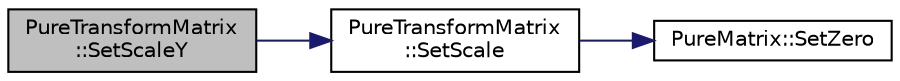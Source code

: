 digraph "PureTransformMatrix::SetScaleY"
{
 // LATEX_PDF_SIZE
  edge [fontname="Helvetica",fontsize="10",labelfontname="Helvetica",labelfontsize="10"];
  node [fontname="Helvetica",fontsize="10",shape=record];
  rankdir="LR";
  Node1 [label="PureTransformMatrix\l::SetScaleY",height=0.2,width=0.4,color="black", fillcolor="grey75", style="filled", fontcolor="black",tooltip="Sets the matrix to a scaling matrix only on the Y-axis."];
  Node1 -> Node2 [color="midnightblue",fontsize="10",style="solid",fontname="Helvetica"];
  Node2 [label="PureTransformMatrix\l::SetScale",height=0.2,width=0.4,color="black", fillcolor="white", style="filled",URL="$class_pure_transform_matrix.html#ab042845875ac8dd83927d0959063f7ac",tooltip="Sets the scalings on the 3 axes."];
  Node2 -> Node3 [color="midnightblue",fontsize="10",style="solid",fontname="Helvetica"];
  Node3 [label="PureMatrix::SetZero",height=0.2,width=0.4,color="black", fillcolor="white", style="filled",URL="$class_pure_matrix.html#a313d17b13f39ef09b0bab77c5b3d513a",tooltip="Sets the matrix to zero matrix."];
}
